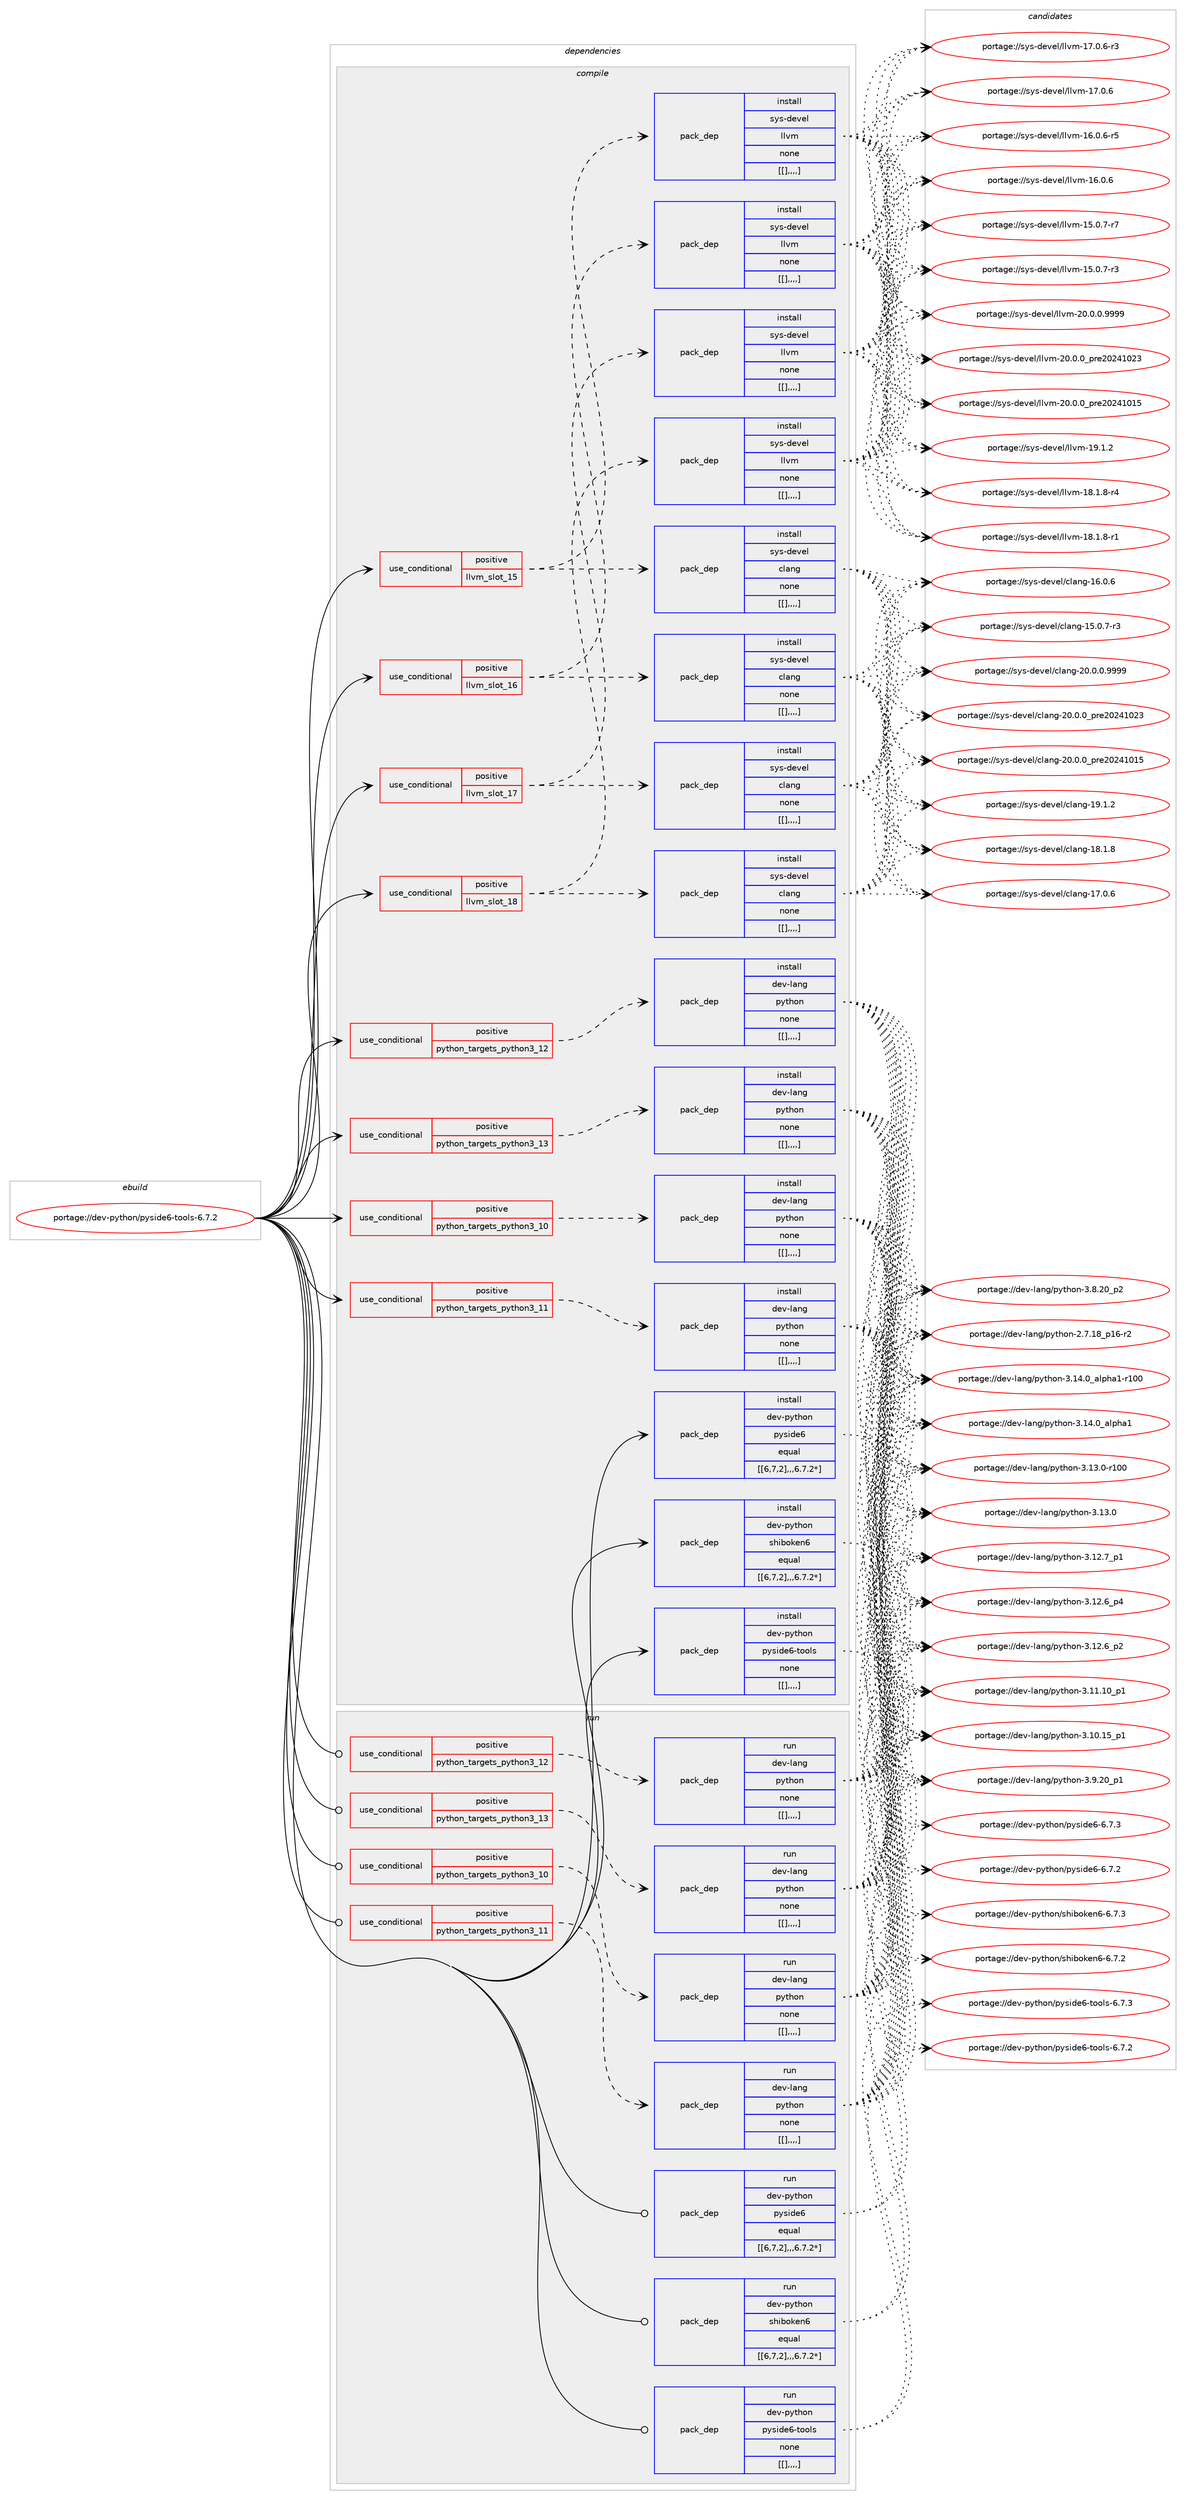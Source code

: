 digraph prolog {

# *************
# Graph options
# *************

newrank=true;
concentrate=true;
compound=true;
graph [rankdir=LR,fontname=Helvetica,fontsize=10,ranksep=1.5];#, ranksep=2.5, nodesep=0.2];
edge  [arrowhead=vee];
node  [fontname=Helvetica,fontsize=10];

# **********
# The ebuild
# **********

subgraph cluster_leftcol {
color=gray;
label=<<i>ebuild</i>>;
id [label="portage://dev-python/pyside6-tools-6.7.2", color=red, width=4, href="../dev-python/pyside6-tools-6.7.2.svg"];
}

# ****************
# The dependencies
# ****************

subgraph cluster_midcol {
color=gray;
label=<<i>dependencies</i>>;
subgraph cluster_compile {
fillcolor="#eeeeee";
style=filled;
label=<<i>compile</i>>;
subgraph cond40218 {
dependency164813 [label=<<TABLE BORDER="0" CELLBORDER="1" CELLSPACING="0" CELLPADDING="4"><TR><TD ROWSPAN="3" CELLPADDING="10">use_conditional</TD></TR><TR><TD>positive</TD></TR><TR><TD>llvm_slot_15</TD></TR></TABLE>>, shape=none, color=red];
subgraph pack123274 {
dependency164817 [label=<<TABLE BORDER="0" CELLBORDER="1" CELLSPACING="0" CELLPADDING="4" WIDTH="220"><TR><TD ROWSPAN="6" CELLPADDING="30">pack_dep</TD></TR><TR><TD WIDTH="110">install</TD></TR><TR><TD>sys-devel</TD></TR><TR><TD>clang</TD></TR><TR><TD>none</TD></TR><TR><TD>[[],,,,]</TD></TR></TABLE>>, shape=none, color=blue];
}
dependency164813:e -> dependency164817:w [weight=20,style="dashed",arrowhead="vee"];
subgraph pack123278 {
dependency164820 [label=<<TABLE BORDER="0" CELLBORDER="1" CELLSPACING="0" CELLPADDING="4" WIDTH="220"><TR><TD ROWSPAN="6" CELLPADDING="30">pack_dep</TD></TR><TR><TD WIDTH="110">install</TD></TR><TR><TD>sys-devel</TD></TR><TR><TD>llvm</TD></TR><TR><TD>none</TD></TR><TR><TD>[[],,,,]</TD></TR></TABLE>>, shape=none, color=blue];
}
dependency164813:e -> dependency164820:w [weight=20,style="dashed",arrowhead="vee"];
}
id:e -> dependency164813:w [weight=20,style="solid",arrowhead="vee"];
subgraph cond40221 {
dependency164844 [label=<<TABLE BORDER="0" CELLBORDER="1" CELLSPACING="0" CELLPADDING="4"><TR><TD ROWSPAN="3" CELLPADDING="10">use_conditional</TD></TR><TR><TD>positive</TD></TR><TR><TD>llvm_slot_16</TD></TR></TABLE>>, shape=none, color=red];
subgraph pack123294 {
dependency164865 [label=<<TABLE BORDER="0" CELLBORDER="1" CELLSPACING="0" CELLPADDING="4" WIDTH="220"><TR><TD ROWSPAN="6" CELLPADDING="30">pack_dep</TD></TR><TR><TD WIDTH="110">install</TD></TR><TR><TD>sys-devel</TD></TR><TR><TD>clang</TD></TR><TR><TD>none</TD></TR><TR><TD>[[],,,,]</TD></TR></TABLE>>, shape=none, color=blue];
}
dependency164844:e -> dependency164865:w [weight=20,style="dashed",arrowhead="vee"];
subgraph pack123347 {
dependency164974 [label=<<TABLE BORDER="0" CELLBORDER="1" CELLSPACING="0" CELLPADDING="4" WIDTH="220"><TR><TD ROWSPAN="6" CELLPADDING="30">pack_dep</TD></TR><TR><TD WIDTH="110">install</TD></TR><TR><TD>sys-devel</TD></TR><TR><TD>llvm</TD></TR><TR><TD>none</TD></TR><TR><TD>[[],,,,]</TD></TR></TABLE>>, shape=none, color=blue];
}
dependency164844:e -> dependency164974:w [weight=20,style="dashed",arrowhead="vee"];
}
id:e -> dependency164844:w [weight=20,style="solid",arrowhead="vee"];
subgraph cond40292 {
dependency165034 [label=<<TABLE BORDER="0" CELLBORDER="1" CELLSPACING="0" CELLPADDING="4"><TR><TD ROWSPAN="3" CELLPADDING="10">use_conditional</TD></TR><TR><TD>positive</TD></TR><TR><TD>llvm_slot_17</TD></TR></TABLE>>, shape=none, color=red];
subgraph pack123404 {
dependency165038 [label=<<TABLE BORDER="0" CELLBORDER="1" CELLSPACING="0" CELLPADDING="4" WIDTH="220"><TR><TD ROWSPAN="6" CELLPADDING="30">pack_dep</TD></TR><TR><TD WIDTH="110">install</TD></TR><TR><TD>sys-devel</TD></TR><TR><TD>clang</TD></TR><TR><TD>none</TD></TR><TR><TD>[[],,,,]</TD></TR></TABLE>>, shape=none, color=blue];
}
dependency165034:e -> dependency165038:w [weight=20,style="dashed",arrowhead="vee"];
subgraph pack123408 {
dependency165041 [label=<<TABLE BORDER="0" CELLBORDER="1" CELLSPACING="0" CELLPADDING="4" WIDTH="220"><TR><TD ROWSPAN="6" CELLPADDING="30">pack_dep</TD></TR><TR><TD WIDTH="110">install</TD></TR><TR><TD>sys-devel</TD></TR><TR><TD>llvm</TD></TR><TR><TD>none</TD></TR><TR><TD>[[],,,,]</TD></TR></TABLE>>, shape=none, color=blue];
}
dependency165034:e -> dependency165041:w [weight=20,style="dashed",arrowhead="vee"];
}
id:e -> dependency165034:w [weight=20,style="solid",arrowhead="vee"];
subgraph cond40306 {
dependency165101 [label=<<TABLE BORDER="0" CELLBORDER="1" CELLSPACING="0" CELLPADDING="4"><TR><TD ROWSPAN="3" CELLPADDING="10">use_conditional</TD></TR><TR><TD>positive</TD></TR><TR><TD>llvm_slot_18</TD></TR></TABLE>>, shape=none, color=red];
subgraph pack123476 {
dependency165170 [label=<<TABLE BORDER="0" CELLBORDER="1" CELLSPACING="0" CELLPADDING="4" WIDTH="220"><TR><TD ROWSPAN="6" CELLPADDING="30">pack_dep</TD></TR><TR><TD WIDTH="110">install</TD></TR><TR><TD>sys-devel</TD></TR><TR><TD>clang</TD></TR><TR><TD>none</TD></TR><TR><TD>[[],,,,]</TD></TR></TABLE>>, shape=none, color=blue];
}
dependency165101:e -> dependency165170:w [weight=20,style="dashed",arrowhead="vee"];
subgraph pack123484 {
dependency165201 [label=<<TABLE BORDER="0" CELLBORDER="1" CELLSPACING="0" CELLPADDING="4" WIDTH="220"><TR><TD ROWSPAN="6" CELLPADDING="30">pack_dep</TD></TR><TR><TD WIDTH="110">install</TD></TR><TR><TD>sys-devel</TD></TR><TR><TD>llvm</TD></TR><TR><TD>none</TD></TR><TR><TD>[[],,,,]</TD></TR></TABLE>>, shape=none, color=blue];
}
dependency165101:e -> dependency165201:w [weight=20,style="dashed",arrowhead="vee"];
}
id:e -> dependency165101:w [weight=20,style="solid",arrowhead="vee"];
subgraph cond40375 {
dependency165205 [label=<<TABLE BORDER="0" CELLBORDER="1" CELLSPACING="0" CELLPADDING="4"><TR><TD ROWSPAN="3" CELLPADDING="10">use_conditional</TD></TR><TR><TD>positive</TD></TR><TR><TD>python_targets_python3_10</TD></TR></TABLE>>, shape=none, color=red];
subgraph pack123504 {
dependency165210 [label=<<TABLE BORDER="0" CELLBORDER="1" CELLSPACING="0" CELLPADDING="4" WIDTH="220"><TR><TD ROWSPAN="6" CELLPADDING="30">pack_dep</TD></TR><TR><TD WIDTH="110">install</TD></TR><TR><TD>dev-lang</TD></TR><TR><TD>python</TD></TR><TR><TD>none</TD></TR><TR><TD>[[],,,,]</TD></TR></TABLE>>, shape=none, color=blue];
}
dependency165205:e -> dependency165210:w [weight=20,style="dashed",arrowhead="vee"];
}
id:e -> dependency165205:w [weight=20,style="solid",arrowhead="vee"];
subgraph cond40378 {
dependency165218 [label=<<TABLE BORDER="0" CELLBORDER="1" CELLSPACING="0" CELLPADDING="4"><TR><TD ROWSPAN="3" CELLPADDING="10">use_conditional</TD></TR><TR><TD>positive</TD></TR><TR><TD>python_targets_python3_11</TD></TR></TABLE>>, shape=none, color=red];
subgraph pack123530 {
dependency165261 [label=<<TABLE BORDER="0" CELLBORDER="1" CELLSPACING="0" CELLPADDING="4" WIDTH="220"><TR><TD ROWSPAN="6" CELLPADDING="30">pack_dep</TD></TR><TR><TD WIDTH="110">install</TD></TR><TR><TD>dev-lang</TD></TR><TR><TD>python</TD></TR><TR><TD>none</TD></TR><TR><TD>[[],,,,]</TD></TR></TABLE>>, shape=none, color=blue];
}
dependency165218:e -> dependency165261:w [weight=20,style="dashed",arrowhead="vee"];
}
id:e -> dependency165218:w [weight=20,style="solid",arrowhead="vee"];
subgraph cond40397 {
dependency165323 [label=<<TABLE BORDER="0" CELLBORDER="1" CELLSPACING="0" CELLPADDING="4"><TR><TD ROWSPAN="3" CELLPADDING="10">use_conditional</TD></TR><TR><TD>positive</TD></TR><TR><TD>python_targets_python3_12</TD></TR></TABLE>>, shape=none, color=red];
subgraph pack123590 {
dependency165363 [label=<<TABLE BORDER="0" CELLBORDER="1" CELLSPACING="0" CELLPADDING="4" WIDTH="220"><TR><TD ROWSPAN="6" CELLPADDING="30">pack_dep</TD></TR><TR><TD WIDTH="110">install</TD></TR><TR><TD>dev-lang</TD></TR><TR><TD>python</TD></TR><TR><TD>none</TD></TR><TR><TD>[[],,,,]</TD></TR></TABLE>>, shape=none, color=blue];
}
dependency165323:e -> dependency165363:w [weight=20,style="dashed",arrowhead="vee"];
}
id:e -> dependency165323:w [weight=20,style="solid",arrowhead="vee"];
subgraph cond40449 {
dependency165398 [label=<<TABLE BORDER="0" CELLBORDER="1" CELLSPACING="0" CELLPADDING="4"><TR><TD ROWSPAN="3" CELLPADDING="10">use_conditional</TD></TR><TR><TD>positive</TD></TR><TR><TD>python_targets_python3_13</TD></TR></TABLE>>, shape=none, color=red];
subgraph pack123634 {
dependency165433 [label=<<TABLE BORDER="0" CELLBORDER="1" CELLSPACING="0" CELLPADDING="4" WIDTH="220"><TR><TD ROWSPAN="6" CELLPADDING="30">pack_dep</TD></TR><TR><TD WIDTH="110">install</TD></TR><TR><TD>dev-lang</TD></TR><TR><TD>python</TD></TR><TR><TD>none</TD></TR><TR><TD>[[],,,,]</TD></TR></TABLE>>, shape=none, color=blue];
}
dependency165398:e -> dependency165433:w [weight=20,style="dashed",arrowhead="vee"];
}
id:e -> dependency165398:w [weight=20,style="solid",arrowhead="vee"];
subgraph pack123644 {
dependency165437 [label=<<TABLE BORDER="0" CELLBORDER="1" CELLSPACING="0" CELLPADDING="4" WIDTH="220"><TR><TD ROWSPAN="6" CELLPADDING="30">pack_dep</TD></TR><TR><TD WIDTH="110">install</TD></TR><TR><TD>dev-python</TD></TR><TR><TD>pyside6</TD></TR><TR><TD>equal</TD></TR><TR><TD>[[6,7,2],,,6.7.2*]</TD></TR></TABLE>>, shape=none, color=blue];
}
id:e -> dependency165437:w [weight=20,style="solid",arrowhead="vee"];
subgraph pack123676 {
dependency165490 [label=<<TABLE BORDER="0" CELLBORDER="1" CELLSPACING="0" CELLPADDING="4" WIDTH="220"><TR><TD ROWSPAN="6" CELLPADDING="30">pack_dep</TD></TR><TR><TD WIDTH="110">install</TD></TR><TR><TD>dev-python</TD></TR><TR><TD>shiboken6</TD></TR><TR><TD>equal</TD></TR><TR><TD>[[6,7,2],,,6.7.2*]</TD></TR></TABLE>>, shape=none, color=blue];
}
id:e -> dependency165490:w [weight=20,style="solid",arrowhead="vee"];
subgraph pack123698 {
dependency165590 [label=<<TABLE BORDER="0" CELLBORDER="1" CELLSPACING="0" CELLPADDING="4" WIDTH="220"><TR><TD ROWSPAN="6" CELLPADDING="30">pack_dep</TD></TR><TR><TD WIDTH="110">install</TD></TR><TR><TD>dev-python</TD></TR><TR><TD>pyside6-tools</TD></TR><TR><TD>none</TD></TR><TR><TD>[[],,,,]</TD></TR></TABLE>>, shape=none, color=blue];
}
id:e -> dependency165590:w [weight=20,style="solid",arrowhead="vee"];
}
subgraph cluster_compileandrun {
fillcolor="#eeeeee";
style=filled;
label=<<i>compile and run</i>>;
}
subgraph cluster_run {
fillcolor="#eeeeee";
style=filled;
label=<<i>run</i>>;
subgraph cond40574 {
dependency165744 [label=<<TABLE BORDER="0" CELLBORDER="1" CELLSPACING="0" CELLPADDING="4"><TR><TD ROWSPAN="3" CELLPADDING="10">use_conditional</TD></TR><TR><TD>positive</TD></TR><TR><TD>python_targets_python3_10</TD></TR></TABLE>>, shape=none, color=red];
subgraph pack123827 {
dependency165748 [label=<<TABLE BORDER="0" CELLBORDER="1" CELLSPACING="0" CELLPADDING="4" WIDTH="220"><TR><TD ROWSPAN="6" CELLPADDING="30">pack_dep</TD></TR><TR><TD WIDTH="110">run</TD></TR><TR><TD>dev-lang</TD></TR><TR><TD>python</TD></TR><TR><TD>none</TD></TR><TR><TD>[[],,,,]</TD></TR></TABLE>>, shape=none, color=blue];
}
dependency165744:e -> dependency165748:w [weight=20,style="dashed",arrowhead="vee"];
}
id:e -> dependency165744:w [weight=20,style="solid",arrowhead="odot"];
subgraph cond40600 {
dependency165776 [label=<<TABLE BORDER="0" CELLBORDER="1" CELLSPACING="0" CELLPADDING="4"><TR><TD ROWSPAN="3" CELLPADDING="10">use_conditional</TD></TR><TR><TD>positive</TD></TR><TR><TD>python_targets_python3_11</TD></TR></TABLE>>, shape=none, color=red];
subgraph pack123852 {
dependency165790 [label=<<TABLE BORDER="0" CELLBORDER="1" CELLSPACING="0" CELLPADDING="4" WIDTH="220"><TR><TD ROWSPAN="6" CELLPADDING="30">pack_dep</TD></TR><TR><TD WIDTH="110">run</TD></TR><TR><TD>dev-lang</TD></TR><TR><TD>python</TD></TR><TR><TD>none</TD></TR><TR><TD>[[],,,,]</TD></TR></TABLE>>, shape=none, color=blue];
}
dependency165776:e -> dependency165790:w [weight=20,style="dashed",arrowhead="vee"];
}
id:e -> dependency165776:w [weight=20,style="solid",arrowhead="odot"];
subgraph cond40615 {
dependency165814 [label=<<TABLE BORDER="0" CELLBORDER="1" CELLSPACING="0" CELLPADDING="4"><TR><TD ROWSPAN="3" CELLPADDING="10">use_conditional</TD></TR><TR><TD>positive</TD></TR><TR><TD>python_targets_python3_12</TD></TR></TABLE>>, shape=none, color=red];
subgraph pack123884 {
dependency165830 [label=<<TABLE BORDER="0" CELLBORDER="1" CELLSPACING="0" CELLPADDING="4" WIDTH="220"><TR><TD ROWSPAN="6" CELLPADDING="30">pack_dep</TD></TR><TR><TD WIDTH="110">run</TD></TR><TR><TD>dev-lang</TD></TR><TR><TD>python</TD></TR><TR><TD>none</TD></TR><TR><TD>[[],,,,]</TD></TR></TABLE>>, shape=none, color=blue];
}
dependency165814:e -> dependency165830:w [weight=20,style="dashed",arrowhead="vee"];
}
id:e -> dependency165814:w [weight=20,style="solid",arrowhead="odot"];
subgraph cond40628 {
dependency165882 [label=<<TABLE BORDER="0" CELLBORDER="1" CELLSPACING="0" CELLPADDING="4"><TR><TD ROWSPAN="3" CELLPADDING="10">use_conditional</TD></TR><TR><TD>positive</TD></TR><TR><TD>python_targets_python3_13</TD></TR></TABLE>>, shape=none, color=red];
subgraph pack123912 {
dependency165885 [label=<<TABLE BORDER="0" CELLBORDER="1" CELLSPACING="0" CELLPADDING="4" WIDTH="220"><TR><TD ROWSPAN="6" CELLPADDING="30">pack_dep</TD></TR><TR><TD WIDTH="110">run</TD></TR><TR><TD>dev-lang</TD></TR><TR><TD>python</TD></TR><TR><TD>none</TD></TR><TR><TD>[[],,,,]</TD></TR></TABLE>>, shape=none, color=blue];
}
dependency165882:e -> dependency165885:w [weight=20,style="dashed",arrowhead="vee"];
}
id:e -> dependency165882:w [weight=20,style="solid",arrowhead="odot"];
subgraph pack123937 {
dependency165946 [label=<<TABLE BORDER="0" CELLBORDER="1" CELLSPACING="0" CELLPADDING="4" WIDTH="220"><TR><TD ROWSPAN="6" CELLPADDING="30">pack_dep</TD></TR><TR><TD WIDTH="110">run</TD></TR><TR><TD>dev-python</TD></TR><TR><TD>pyside6</TD></TR><TR><TD>equal</TD></TR><TR><TD>[[6,7,2],,,6.7.2*]</TD></TR></TABLE>>, shape=none, color=blue];
}
id:e -> dependency165946:w [weight=20,style="solid",arrowhead="odot"];
subgraph pack123952 {
dependency166005 [label=<<TABLE BORDER="0" CELLBORDER="1" CELLSPACING="0" CELLPADDING="4" WIDTH="220"><TR><TD ROWSPAN="6" CELLPADDING="30">pack_dep</TD></TR><TR><TD WIDTH="110">run</TD></TR><TR><TD>dev-python</TD></TR><TR><TD>shiboken6</TD></TR><TR><TD>equal</TD></TR><TR><TD>[[6,7,2],,,6.7.2*]</TD></TR></TABLE>>, shape=none, color=blue];
}
id:e -> dependency166005:w [weight=20,style="solid",arrowhead="odot"];
subgraph pack124015 {
dependency166043 [label=<<TABLE BORDER="0" CELLBORDER="1" CELLSPACING="0" CELLPADDING="4" WIDTH="220"><TR><TD ROWSPAN="6" CELLPADDING="30">pack_dep</TD></TR><TR><TD WIDTH="110">run</TD></TR><TR><TD>dev-python</TD></TR><TR><TD>pyside6-tools</TD></TR><TR><TD>none</TD></TR><TR><TD>[[],,,,]</TD></TR></TABLE>>, shape=none, color=blue];
}
id:e -> dependency166043:w [weight=20,style="solid",arrowhead="odot"];
}
}

# **************
# The candidates
# **************

subgraph cluster_choices {
rank=same;
color=gray;
label=<<i>candidates</i>>;

subgraph choice123766 {
color=black;
nodesep=1;
choice11512111545100101118101108479910897110103455048464846484657575757 [label="portage://sys-devel/clang-20.0.0.9999", color=red, width=4,href="../sys-devel/clang-20.0.0.9999.svg"];
choice1151211154510010111810110847991089711010345504846484648951121141015048505249485051 [label="portage://sys-devel/clang-20.0.0_pre20241023", color=red, width=4,href="../sys-devel/clang-20.0.0_pre20241023.svg"];
choice1151211154510010111810110847991089711010345504846484648951121141015048505249484953 [label="portage://sys-devel/clang-20.0.0_pre20241015", color=red, width=4,href="../sys-devel/clang-20.0.0_pre20241015.svg"];
choice1151211154510010111810110847991089711010345495746494650 [label="portage://sys-devel/clang-19.1.2", color=red, width=4,href="../sys-devel/clang-19.1.2.svg"];
choice1151211154510010111810110847991089711010345495646494656 [label="portage://sys-devel/clang-18.1.8", color=red, width=4,href="../sys-devel/clang-18.1.8.svg"];
choice1151211154510010111810110847991089711010345495546484654 [label="portage://sys-devel/clang-17.0.6", color=red, width=4,href="../sys-devel/clang-17.0.6.svg"];
choice1151211154510010111810110847991089711010345495446484654 [label="portage://sys-devel/clang-16.0.6", color=red, width=4,href="../sys-devel/clang-16.0.6.svg"];
choice11512111545100101118101108479910897110103454953464846554511451 [label="portage://sys-devel/clang-15.0.7-r3", color=red, width=4,href="../sys-devel/clang-15.0.7-r3.svg"];
dependency164817:e -> choice11512111545100101118101108479910897110103455048464846484657575757:w [style=dotted,weight="100"];
dependency164817:e -> choice1151211154510010111810110847991089711010345504846484648951121141015048505249485051:w [style=dotted,weight="100"];
dependency164817:e -> choice1151211154510010111810110847991089711010345504846484648951121141015048505249484953:w [style=dotted,weight="100"];
dependency164817:e -> choice1151211154510010111810110847991089711010345495746494650:w [style=dotted,weight="100"];
dependency164817:e -> choice1151211154510010111810110847991089711010345495646494656:w [style=dotted,weight="100"];
dependency164817:e -> choice1151211154510010111810110847991089711010345495546484654:w [style=dotted,weight="100"];
dependency164817:e -> choice1151211154510010111810110847991089711010345495446484654:w [style=dotted,weight="100"];
dependency164817:e -> choice11512111545100101118101108479910897110103454953464846554511451:w [style=dotted,weight="100"];
}
subgraph choice123785 {
color=black;
nodesep=1;
choice1151211154510010111810110847108108118109455048464846484657575757 [label="portage://sys-devel/llvm-20.0.0.9999", color=red, width=4,href="../sys-devel/llvm-20.0.0.9999.svg"];
choice115121115451001011181011084710810811810945504846484648951121141015048505249485051 [label="portage://sys-devel/llvm-20.0.0_pre20241023", color=red, width=4,href="../sys-devel/llvm-20.0.0_pre20241023.svg"];
choice115121115451001011181011084710810811810945504846484648951121141015048505249484953 [label="portage://sys-devel/llvm-20.0.0_pre20241015", color=red, width=4,href="../sys-devel/llvm-20.0.0_pre20241015.svg"];
choice115121115451001011181011084710810811810945495746494650 [label="portage://sys-devel/llvm-19.1.2", color=red, width=4,href="../sys-devel/llvm-19.1.2.svg"];
choice1151211154510010111810110847108108118109454956464946564511452 [label="portage://sys-devel/llvm-18.1.8-r4", color=red, width=4,href="../sys-devel/llvm-18.1.8-r4.svg"];
choice1151211154510010111810110847108108118109454956464946564511449 [label="portage://sys-devel/llvm-18.1.8-r1", color=red, width=4,href="../sys-devel/llvm-18.1.8-r1.svg"];
choice1151211154510010111810110847108108118109454955464846544511451 [label="portage://sys-devel/llvm-17.0.6-r3", color=red, width=4,href="../sys-devel/llvm-17.0.6-r3.svg"];
choice115121115451001011181011084710810811810945495546484654 [label="portage://sys-devel/llvm-17.0.6", color=red, width=4,href="../sys-devel/llvm-17.0.6.svg"];
choice1151211154510010111810110847108108118109454954464846544511453 [label="portage://sys-devel/llvm-16.0.6-r5", color=red, width=4,href="../sys-devel/llvm-16.0.6-r5.svg"];
choice115121115451001011181011084710810811810945495446484654 [label="portage://sys-devel/llvm-16.0.6", color=red, width=4,href="../sys-devel/llvm-16.0.6.svg"];
choice1151211154510010111810110847108108118109454953464846554511455 [label="portage://sys-devel/llvm-15.0.7-r7", color=red, width=4,href="../sys-devel/llvm-15.0.7-r7.svg"];
choice1151211154510010111810110847108108118109454953464846554511451 [label="portage://sys-devel/llvm-15.0.7-r3", color=red, width=4,href="../sys-devel/llvm-15.0.7-r3.svg"];
dependency164820:e -> choice1151211154510010111810110847108108118109455048464846484657575757:w [style=dotted,weight="100"];
dependency164820:e -> choice115121115451001011181011084710810811810945504846484648951121141015048505249485051:w [style=dotted,weight="100"];
dependency164820:e -> choice115121115451001011181011084710810811810945504846484648951121141015048505249484953:w [style=dotted,weight="100"];
dependency164820:e -> choice115121115451001011181011084710810811810945495746494650:w [style=dotted,weight="100"];
dependency164820:e -> choice1151211154510010111810110847108108118109454956464946564511452:w [style=dotted,weight="100"];
dependency164820:e -> choice1151211154510010111810110847108108118109454956464946564511449:w [style=dotted,weight="100"];
dependency164820:e -> choice1151211154510010111810110847108108118109454955464846544511451:w [style=dotted,weight="100"];
dependency164820:e -> choice115121115451001011181011084710810811810945495546484654:w [style=dotted,weight="100"];
dependency164820:e -> choice1151211154510010111810110847108108118109454954464846544511453:w [style=dotted,weight="100"];
dependency164820:e -> choice115121115451001011181011084710810811810945495446484654:w [style=dotted,weight="100"];
dependency164820:e -> choice1151211154510010111810110847108108118109454953464846554511455:w [style=dotted,weight="100"];
dependency164820:e -> choice1151211154510010111810110847108108118109454953464846554511451:w [style=dotted,weight="100"];
}
subgraph choice123816 {
color=black;
nodesep=1;
choice11512111545100101118101108479910897110103455048464846484657575757 [label="portage://sys-devel/clang-20.0.0.9999", color=red, width=4,href="../sys-devel/clang-20.0.0.9999.svg"];
choice1151211154510010111810110847991089711010345504846484648951121141015048505249485051 [label="portage://sys-devel/clang-20.0.0_pre20241023", color=red, width=4,href="../sys-devel/clang-20.0.0_pre20241023.svg"];
choice1151211154510010111810110847991089711010345504846484648951121141015048505249484953 [label="portage://sys-devel/clang-20.0.0_pre20241015", color=red, width=4,href="../sys-devel/clang-20.0.0_pre20241015.svg"];
choice1151211154510010111810110847991089711010345495746494650 [label="portage://sys-devel/clang-19.1.2", color=red, width=4,href="../sys-devel/clang-19.1.2.svg"];
choice1151211154510010111810110847991089711010345495646494656 [label="portage://sys-devel/clang-18.1.8", color=red, width=4,href="../sys-devel/clang-18.1.8.svg"];
choice1151211154510010111810110847991089711010345495546484654 [label="portage://sys-devel/clang-17.0.6", color=red, width=4,href="../sys-devel/clang-17.0.6.svg"];
choice1151211154510010111810110847991089711010345495446484654 [label="portage://sys-devel/clang-16.0.6", color=red, width=4,href="../sys-devel/clang-16.0.6.svg"];
choice11512111545100101118101108479910897110103454953464846554511451 [label="portage://sys-devel/clang-15.0.7-r3", color=red, width=4,href="../sys-devel/clang-15.0.7-r3.svg"];
dependency164865:e -> choice11512111545100101118101108479910897110103455048464846484657575757:w [style=dotted,weight="100"];
dependency164865:e -> choice1151211154510010111810110847991089711010345504846484648951121141015048505249485051:w [style=dotted,weight="100"];
dependency164865:e -> choice1151211154510010111810110847991089711010345504846484648951121141015048505249484953:w [style=dotted,weight="100"];
dependency164865:e -> choice1151211154510010111810110847991089711010345495746494650:w [style=dotted,weight="100"];
dependency164865:e -> choice1151211154510010111810110847991089711010345495646494656:w [style=dotted,weight="100"];
dependency164865:e -> choice1151211154510010111810110847991089711010345495546484654:w [style=dotted,weight="100"];
dependency164865:e -> choice1151211154510010111810110847991089711010345495446484654:w [style=dotted,weight="100"];
dependency164865:e -> choice11512111545100101118101108479910897110103454953464846554511451:w [style=dotted,weight="100"];
}
subgraph choice123842 {
color=black;
nodesep=1;
choice1151211154510010111810110847108108118109455048464846484657575757 [label="portage://sys-devel/llvm-20.0.0.9999", color=red, width=4,href="../sys-devel/llvm-20.0.0.9999.svg"];
choice115121115451001011181011084710810811810945504846484648951121141015048505249485051 [label="portage://sys-devel/llvm-20.0.0_pre20241023", color=red, width=4,href="../sys-devel/llvm-20.0.0_pre20241023.svg"];
choice115121115451001011181011084710810811810945504846484648951121141015048505249484953 [label="portage://sys-devel/llvm-20.0.0_pre20241015", color=red, width=4,href="../sys-devel/llvm-20.0.0_pre20241015.svg"];
choice115121115451001011181011084710810811810945495746494650 [label="portage://sys-devel/llvm-19.1.2", color=red, width=4,href="../sys-devel/llvm-19.1.2.svg"];
choice1151211154510010111810110847108108118109454956464946564511452 [label="portage://sys-devel/llvm-18.1.8-r4", color=red, width=4,href="../sys-devel/llvm-18.1.8-r4.svg"];
choice1151211154510010111810110847108108118109454956464946564511449 [label="portage://sys-devel/llvm-18.1.8-r1", color=red, width=4,href="../sys-devel/llvm-18.1.8-r1.svg"];
choice1151211154510010111810110847108108118109454955464846544511451 [label="portage://sys-devel/llvm-17.0.6-r3", color=red, width=4,href="../sys-devel/llvm-17.0.6-r3.svg"];
choice115121115451001011181011084710810811810945495546484654 [label="portage://sys-devel/llvm-17.0.6", color=red, width=4,href="../sys-devel/llvm-17.0.6.svg"];
choice1151211154510010111810110847108108118109454954464846544511453 [label="portage://sys-devel/llvm-16.0.6-r5", color=red, width=4,href="../sys-devel/llvm-16.0.6-r5.svg"];
choice115121115451001011181011084710810811810945495446484654 [label="portage://sys-devel/llvm-16.0.6", color=red, width=4,href="../sys-devel/llvm-16.0.6.svg"];
choice1151211154510010111810110847108108118109454953464846554511455 [label="portage://sys-devel/llvm-15.0.7-r7", color=red, width=4,href="../sys-devel/llvm-15.0.7-r7.svg"];
choice1151211154510010111810110847108108118109454953464846554511451 [label="portage://sys-devel/llvm-15.0.7-r3", color=red, width=4,href="../sys-devel/llvm-15.0.7-r3.svg"];
dependency164974:e -> choice1151211154510010111810110847108108118109455048464846484657575757:w [style=dotted,weight="100"];
dependency164974:e -> choice115121115451001011181011084710810811810945504846484648951121141015048505249485051:w [style=dotted,weight="100"];
dependency164974:e -> choice115121115451001011181011084710810811810945504846484648951121141015048505249484953:w [style=dotted,weight="100"];
dependency164974:e -> choice115121115451001011181011084710810811810945495746494650:w [style=dotted,weight="100"];
dependency164974:e -> choice1151211154510010111810110847108108118109454956464946564511452:w [style=dotted,weight="100"];
dependency164974:e -> choice1151211154510010111810110847108108118109454956464946564511449:w [style=dotted,weight="100"];
dependency164974:e -> choice1151211154510010111810110847108108118109454955464846544511451:w [style=dotted,weight="100"];
dependency164974:e -> choice115121115451001011181011084710810811810945495546484654:w [style=dotted,weight="100"];
dependency164974:e -> choice1151211154510010111810110847108108118109454954464846544511453:w [style=dotted,weight="100"];
dependency164974:e -> choice115121115451001011181011084710810811810945495446484654:w [style=dotted,weight="100"];
dependency164974:e -> choice1151211154510010111810110847108108118109454953464846554511455:w [style=dotted,weight="100"];
dependency164974:e -> choice1151211154510010111810110847108108118109454953464846554511451:w [style=dotted,weight="100"];
}
subgraph choice123845 {
color=black;
nodesep=1;
choice11512111545100101118101108479910897110103455048464846484657575757 [label="portage://sys-devel/clang-20.0.0.9999", color=red, width=4,href="../sys-devel/clang-20.0.0.9999.svg"];
choice1151211154510010111810110847991089711010345504846484648951121141015048505249485051 [label="portage://sys-devel/clang-20.0.0_pre20241023", color=red, width=4,href="../sys-devel/clang-20.0.0_pre20241023.svg"];
choice1151211154510010111810110847991089711010345504846484648951121141015048505249484953 [label="portage://sys-devel/clang-20.0.0_pre20241015", color=red, width=4,href="../sys-devel/clang-20.0.0_pre20241015.svg"];
choice1151211154510010111810110847991089711010345495746494650 [label="portage://sys-devel/clang-19.1.2", color=red, width=4,href="../sys-devel/clang-19.1.2.svg"];
choice1151211154510010111810110847991089711010345495646494656 [label="portage://sys-devel/clang-18.1.8", color=red, width=4,href="../sys-devel/clang-18.1.8.svg"];
choice1151211154510010111810110847991089711010345495546484654 [label="portage://sys-devel/clang-17.0.6", color=red, width=4,href="../sys-devel/clang-17.0.6.svg"];
choice1151211154510010111810110847991089711010345495446484654 [label="portage://sys-devel/clang-16.0.6", color=red, width=4,href="../sys-devel/clang-16.0.6.svg"];
choice11512111545100101118101108479910897110103454953464846554511451 [label="portage://sys-devel/clang-15.0.7-r3", color=red, width=4,href="../sys-devel/clang-15.0.7-r3.svg"];
dependency165038:e -> choice11512111545100101118101108479910897110103455048464846484657575757:w [style=dotted,weight="100"];
dependency165038:e -> choice1151211154510010111810110847991089711010345504846484648951121141015048505249485051:w [style=dotted,weight="100"];
dependency165038:e -> choice1151211154510010111810110847991089711010345504846484648951121141015048505249484953:w [style=dotted,weight="100"];
dependency165038:e -> choice1151211154510010111810110847991089711010345495746494650:w [style=dotted,weight="100"];
dependency165038:e -> choice1151211154510010111810110847991089711010345495646494656:w [style=dotted,weight="100"];
dependency165038:e -> choice1151211154510010111810110847991089711010345495546484654:w [style=dotted,weight="100"];
dependency165038:e -> choice1151211154510010111810110847991089711010345495446484654:w [style=dotted,weight="100"];
dependency165038:e -> choice11512111545100101118101108479910897110103454953464846554511451:w [style=dotted,weight="100"];
}
subgraph choice123864 {
color=black;
nodesep=1;
choice1151211154510010111810110847108108118109455048464846484657575757 [label="portage://sys-devel/llvm-20.0.0.9999", color=red, width=4,href="../sys-devel/llvm-20.0.0.9999.svg"];
choice115121115451001011181011084710810811810945504846484648951121141015048505249485051 [label="portage://sys-devel/llvm-20.0.0_pre20241023", color=red, width=4,href="../sys-devel/llvm-20.0.0_pre20241023.svg"];
choice115121115451001011181011084710810811810945504846484648951121141015048505249484953 [label="portage://sys-devel/llvm-20.0.0_pre20241015", color=red, width=4,href="../sys-devel/llvm-20.0.0_pre20241015.svg"];
choice115121115451001011181011084710810811810945495746494650 [label="portage://sys-devel/llvm-19.1.2", color=red, width=4,href="../sys-devel/llvm-19.1.2.svg"];
choice1151211154510010111810110847108108118109454956464946564511452 [label="portage://sys-devel/llvm-18.1.8-r4", color=red, width=4,href="../sys-devel/llvm-18.1.8-r4.svg"];
choice1151211154510010111810110847108108118109454956464946564511449 [label="portage://sys-devel/llvm-18.1.8-r1", color=red, width=4,href="../sys-devel/llvm-18.1.8-r1.svg"];
choice1151211154510010111810110847108108118109454955464846544511451 [label="portage://sys-devel/llvm-17.0.6-r3", color=red, width=4,href="../sys-devel/llvm-17.0.6-r3.svg"];
choice115121115451001011181011084710810811810945495546484654 [label="portage://sys-devel/llvm-17.0.6", color=red, width=4,href="../sys-devel/llvm-17.0.6.svg"];
choice1151211154510010111810110847108108118109454954464846544511453 [label="portage://sys-devel/llvm-16.0.6-r5", color=red, width=4,href="../sys-devel/llvm-16.0.6-r5.svg"];
choice115121115451001011181011084710810811810945495446484654 [label="portage://sys-devel/llvm-16.0.6", color=red, width=4,href="../sys-devel/llvm-16.0.6.svg"];
choice1151211154510010111810110847108108118109454953464846554511455 [label="portage://sys-devel/llvm-15.0.7-r7", color=red, width=4,href="../sys-devel/llvm-15.0.7-r7.svg"];
choice1151211154510010111810110847108108118109454953464846554511451 [label="portage://sys-devel/llvm-15.0.7-r3", color=red, width=4,href="../sys-devel/llvm-15.0.7-r3.svg"];
dependency165041:e -> choice1151211154510010111810110847108108118109455048464846484657575757:w [style=dotted,weight="100"];
dependency165041:e -> choice115121115451001011181011084710810811810945504846484648951121141015048505249485051:w [style=dotted,weight="100"];
dependency165041:e -> choice115121115451001011181011084710810811810945504846484648951121141015048505249484953:w [style=dotted,weight="100"];
dependency165041:e -> choice115121115451001011181011084710810811810945495746494650:w [style=dotted,weight="100"];
dependency165041:e -> choice1151211154510010111810110847108108118109454956464946564511452:w [style=dotted,weight="100"];
dependency165041:e -> choice1151211154510010111810110847108108118109454956464946564511449:w [style=dotted,weight="100"];
dependency165041:e -> choice1151211154510010111810110847108108118109454955464846544511451:w [style=dotted,weight="100"];
dependency165041:e -> choice115121115451001011181011084710810811810945495546484654:w [style=dotted,weight="100"];
dependency165041:e -> choice1151211154510010111810110847108108118109454954464846544511453:w [style=dotted,weight="100"];
dependency165041:e -> choice115121115451001011181011084710810811810945495446484654:w [style=dotted,weight="100"];
dependency165041:e -> choice1151211154510010111810110847108108118109454953464846554511455:w [style=dotted,weight="100"];
dependency165041:e -> choice1151211154510010111810110847108108118109454953464846554511451:w [style=dotted,weight="100"];
}
subgraph choice123870 {
color=black;
nodesep=1;
choice11512111545100101118101108479910897110103455048464846484657575757 [label="portage://sys-devel/clang-20.0.0.9999", color=red, width=4,href="../sys-devel/clang-20.0.0.9999.svg"];
choice1151211154510010111810110847991089711010345504846484648951121141015048505249485051 [label="portage://sys-devel/clang-20.0.0_pre20241023", color=red, width=4,href="../sys-devel/clang-20.0.0_pre20241023.svg"];
choice1151211154510010111810110847991089711010345504846484648951121141015048505249484953 [label="portage://sys-devel/clang-20.0.0_pre20241015", color=red, width=4,href="../sys-devel/clang-20.0.0_pre20241015.svg"];
choice1151211154510010111810110847991089711010345495746494650 [label="portage://sys-devel/clang-19.1.2", color=red, width=4,href="../sys-devel/clang-19.1.2.svg"];
choice1151211154510010111810110847991089711010345495646494656 [label="portage://sys-devel/clang-18.1.8", color=red, width=4,href="../sys-devel/clang-18.1.8.svg"];
choice1151211154510010111810110847991089711010345495546484654 [label="portage://sys-devel/clang-17.0.6", color=red, width=4,href="../sys-devel/clang-17.0.6.svg"];
choice1151211154510010111810110847991089711010345495446484654 [label="portage://sys-devel/clang-16.0.6", color=red, width=4,href="../sys-devel/clang-16.0.6.svg"];
choice11512111545100101118101108479910897110103454953464846554511451 [label="portage://sys-devel/clang-15.0.7-r3", color=red, width=4,href="../sys-devel/clang-15.0.7-r3.svg"];
dependency165170:e -> choice11512111545100101118101108479910897110103455048464846484657575757:w [style=dotted,weight="100"];
dependency165170:e -> choice1151211154510010111810110847991089711010345504846484648951121141015048505249485051:w [style=dotted,weight="100"];
dependency165170:e -> choice1151211154510010111810110847991089711010345504846484648951121141015048505249484953:w [style=dotted,weight="100"];
dependency165170:e -> choice1151211154510010111810110847991089711010345495746494650:w [style=dotted,weight="100"];
dependency165170:e -> choice1151211154510010111810110847991089711010345495646494656:w [style=dotted,weight="100"];
dependency165170:e -> choice1151211154510010111810110847991089711010345495546484654:w [style=dotted,weight="100"];
dependency165170:e -> choice1151211154510010111810110847991089711010345495446484654:w [style=dotted,weight="100"];
dependency165170:e -> choice11512111545100101118101108479910897110103454953464846554511451:w [style=dotted,weight="100"];
}
subgraph choice123872 {
color=black;
nodesep=1;
choice1151211154510010111810110847108108118109455048464846484657575757 [label="portage://sys-devel/llvm-20.0.0.9999", color=red, width=4,href="../sys-devel/llvm-20.0.0.9999.svg"];
choice115121115451001011181011084710810811810945504846484648951121141015048505249485051 [label="portage://sys-devel/llvm-20.0.0_pre20241023", color=red, width=4,href="../sys-devel/llvm-20.0.0_pre20241023.svg"];
choice115121115451001011181011084710810811810945504846484648951121141015048505249484953 [label="portage://sys-devel/llvm-20.0.0_pre20241015", color=red, width=4,href="../sys-devel/llvm-20.0.0_pre20241015.svg"];
choice115121115451001011181011084710810811810945495746494650 [label="portage://sys-devel/llvm-19.1.2", color=red, width=4,href="../sys-devel/llvm-19.1.2.svg"];
choice1151211154510010111810110847108108118109454956464946564511452 [label="portage://sys-devel/llvm-18.1.8-r4", color=red, width=4,href="../sys-devel/llvm-18.1.8-r4.svg"];
choice1151211154510010111810110847108108118109454956464946564511449 [label="portage://sys-devel/llvm-18.1.8-r1", color=red, width=4,href="../sys-devel/llvm-18.1.8-r1.svg"];
choice1151211154510010111810110847108108118109454955464846544511451 [label="portage://sys-devel/llvm-17.0.6-r3", color=red, width=4,href="../sys-devel/llvm-17.0.6-r3.svg"];
choice115121115451001011181011084710810811810945495546484654 [label="portage://sys-devel/llvm-17.0.6", color=red, width=4,href="../sys-devel/llvm-17.0.6.svg"];
choice1151211154510010111810110847108108118109454954464846544511453 [label="portage://sys-devel/llvm-16.0.6-r5", color=red, width=4,href="../sys-devel/llvm-16.0.6-r5.svg"];
choice115121115451001011181011084710810811810945495446484654 [label="portage://sys-devel/llvm-16.0.6", color=red, width=4,href="../sys-devel/llvm-16.0.6.svg"];
choice1151211154510010111810110847108108118109454953464846554511455 [label="portage://sys-devel/llvm-15.0.7-r7", color=red, width=4,href="../sys-devel/llvm-15.0.7-r7.svg"];
choice1151211154510010111810110847108108118109454953464846554511451 [label="portage://sys-devel/llvm-15.0.7-r3", color=red, width=4,href="../sys-devel/llvm-15.0.7-r3.svg"];
dependency165201:e -> choice1151211154510010111810110847108108118109455048464846484657575757:w [style=dotted,weight="100"];
dependency165201:e -> choice115121115451001011181011084710810811810945504846484648951121141015048505249485051:w [style=dotted,weight="100"];
dependency165201:e -> choice115121115451001011181011084710810811810945504846484648951121141015048505249484953:w [style=dotted,weight="100"];
dependency165201:e -> choice115121115451001011181011084710810811810945495746494650:w [style=dotted,weight="100"];
dependency165201:e -> choice1151211154510010111810110847108108118109454956464946564511452:w [style=dotted,weight="100"];
dependency165201:e -> choice1151211154510010111810110847108108118109454956464946564511449:w [style=dotted,weight="100"];
dependency165201:e -> choice1151211154510010111810110847108108118109454955464846544511451:w [style=dotted,weight="100"];
dependency165201:e -> choice115121115451001011181011084710810811810945495546484654:w [style=dotted,weight="100"];
dependency165201:e -> choice1151211154510010111810110847108108118109454954464846544511453:w [style=dotted,weight="100"];
dependency165201:e -> choice115121115451001011181011084710810811810945495446484654:w [style=dotted,weight="100"];
dependency165201:e -> choice1151211154510010111810110847108108118109454953464846554511455:w [style=dotted,weight="100"];
dependency165201:e -> choice1151211154510010111810110847108108118109454953464846554511451:w [style=dotted,weight="100"];
}
subgraph choice123877 {
color=black;
nodesep=1;
choice100101118451089711010347112121116104111110455146495246489597108112104974945114494848 [label="portage://dev-lang/python-3.14.0_alpha1-r100", color=red, width=4,href="../dev-lang/python-3.14.0_alpha1-r100.svg"];
choice1001011184510897110103471121211161041111104551464952464895971081121049749 [label="portage://dev-lang/python-3.14.0_alpha1", color=red, width=4,href="../dev-lang/python-3.14.0_alpha1.svg"];
choice1001011184510897110103471121211161041111104551464951464845114494848 [label="portage://dev-lang/python-3.13.0-r100", color=red, width=4,href="../dev-lang/python-3.13.0-r100.svg"];
choice10010111845108971101034711212111610411111045514649514648 [label="portage://dev-lang/python-3.13.0", color=red, width=4,href="../dev-lang/python-3.13.0.svg"];
choice100101118451089711010347112121116104111110455146495046559511249 [label="portage://dev-lang/python-3.12.7_p1", color=red, width=4,href="../dev-lang/python-3.12.7_p1.svg"];
choice100101118451089711010347112121116104111110455146495046549511252 [label="portage://dev-lang/python-3.12.6_p4", color=red, width=4,href="../dev-lang/python-3.12.6_p4.svg"];
choice100101118451089711010347112121116104111110455146495046549511250 [label="portage://dev-lang/python-3.12.6_p2", color=red, width=4,href="../dev-lang/python-3.12.6_p2.svg"];
choice10010111845108971101034711212111610411111045514649494649489511249 [label="portage://dev-lang/python-3.11.10_p1", color=red, width=4,href="../dev-lang/python-3.11.10_p1.svg"];
choice10010111845108971101034711212111610411111045514649484649539511249 [label="portage://dev-lang/python-3.10.15_p1", color=red, width=4,href="../dev-lang/python-3.10.15_p1.svg"];
choice100101118451089711010347112121116104111110455146574650489511249 [label="portage://dev-lang/python-3.9.20_p1", color=red, width=4,href="../dev-lang/python-3.9.20_p1.svg"];
choice100101118451089711010347112121116104111110455146564650489511250 [label="portage://dev-lang/python-3.8.20_p2", color=red, width=4,href="../dev-lang/python-3.8.20_p2.svg"];
choice100101118451089711010347112121116104111110455046554649569511249544511450 [label="portage://dev-lang/python-2.7.18_p16-r2", color=red, width=4,href="../dev-lang/python-2.7.18_p16-r2.svg"];
dependency165210:e -> choice100101118451089711010347112121116104111110455146495246489597108112104974945114494848:w [style=dotted,weight="100"];
dependency165210:e -> choice1001011184510897110103471121211161041111104551464952464895971081121049749:w [style=dotted,weight="100"];
dependency165210:e -> choice1001011184510897110103471121211161041111104551464951464845114494848:w [style=dotted,weight="100"];
dependency165210:e -> choice10010111845108971101034711212111610411111045514649514648:w [style=dotted,weight="100"];
dependency165210:e -> choice100101118451089711010347112121116104111110455146495046559511249:w [style=dotted,weight="100"];
dependency165210:e -> choice100101118451089711010347112121116104111110455146495046549511252:w [style=dotted,weight="100"];
dependency165210:e -> choice100101118451089711010347112121116104111110455146495046549511250:w [style=dotted,weight="100"];
dependency165210:e -> choice10010111845108971101034711212111610411111045514649494649489511249:w [style=dotted,weight="100"];
dependency165210:e -> choice10010111845108971101034711212111610411111045514649484649539511249:w [style=dotted,weight="100"];
dependency165210:e -> choice100101118451089711010347112121116104111110455146574650489511249:w [style=dotted,weight="100"];
dependency165210:e -> choice100101118451089711010347112121116104111110455146564650489511250:w [style=dotted,weight="100"];
dependency165210:e -> choice100101118451089711010347112121116104111110455046554649569511249544511450:w [style=dotted,weight="100"];
}
subgraph choice123896 {
color=black;
nodesep=1;
choice100101118451089711010347112121116104111110455146495246489597108112104974945114494848 [label="portage://dev-lang/python-3.14.0_alpha1-r100", color=red, width=4,href="../dev-lang/python-3.14.0_alpha1-r100.svg"];
choice1001011184510897110103471121211161041111104551464952464895971081121049749 [label="portage://dev-lang/python-3.14.0_alpha1", color=red, width=4,href="../dev-lang/python-3.14.0_alpha1.svg"];
choice1001011184510897110103471121211161041111104551464951464845114494848 [label="portage://dev-lang/python-3.13.0-r100", color=red, width=4,href="../dev-lang/python-3.13.0-r100.svg"];
choice10010111845108971101034711212111610411111045514649514648 [label="portage://dev-lang/python-3.13.0", color=red, width=4,href="../dev-lang/python-3.13.0.svg"];
choice100101118451089711010347112121116104111110455146495046559511249 [label="portage://dev-lang/python-3.12.7_p1", color=red, width=4,href="../dev-lang/python-3.12.7_p1.svg"];
choice100101118451089711010347112121116104111110455146495046549511252 [label="portage://dev-lang/python-3.12.6_p4", color=red, width=4,href="../dev-lang/python-3.12.6_p4.svg"];
choice100101118451089711010347112121116104111110455146495046549511250 [label="portage://dev-lang/python-3.12.6_p2", color=red, width=4,href="../dev-lang/python-3.12.6_p2.svg"];
choice10010111845108971101034711212111610411111045514649494649489511249 [label="portage://dev-lang/python-3.11.10_p1", color=red, width=4,href="../dev-lang/python-3.11.10_p1.svg"];
choice10010111845108971101034711212111610411111045514649484649539511249 [label="portage://dev-lang/python-3.10.15_p1", color=red, width=4,href="../dev-lang/python-3.10.15_p1.svg"];
choice100101118451089711010347112121116104111110455146574650489511249 [label="portage://dev-lang/python-3.9.20_p1", color=red, width=4,href="../dev-lang/python-3.9.20_p1.svg"];
choice100101118451089711010347112121116104111110455146564650489511250 [label="portage://dev-lang/python-3.8.20_p2", color=red, width=4,href="../dev-lang/python-3.8.20_p2.svg"];
choice100101118451089711010347112121116104111110455046554649569511249544511450 [label="portage://dev-lang/python-2.7.18_p16-r2", color=red, width=4,href="../dev-lang/python-2.7.18_p16-r2.svg"];
dependency165261:e -> choice100101118451089711010347112121116104111110455146495246489597108112104974945114494848:w [style=dotted,weight="100"];
dependency165261:e -> choice1001011184510897110103471121211161041111104551464952464895971081121049749:w [style=dotted,weight="100"];
dependency165261:e -> choice1001011184510897110103471121211161041111104551464951464845114494848:w [style=dotted,weight="100"];
dependency165261:e -> choice10010111845108971101034711212111610411111045514649514648:w [style=dotted,weight="100"];
dependency165261:e -> choice100101118451089711010347112121116104111110455146495046559511249:w [style=dotted,weight="100"];
dependency165261:e -> choice100101118451089711010347112121116104111110455146495046549511252:w [style=dotted,weight="100"];
dependency165261:e -> choice100101118451089711010347112121116104111110455146495046549511250:w [style=dotted,weight="100"];
dependency165261:e -> choice10010111845108971101034711212111610411111045514649494649489511249:w [style=dotted,weight="100"];
dependency165261:e -> choice10010111845108971101034711212111610411111045514649484649539511249:w [style=dotted,weight="100"];
dependency165261:e -> choice100101118451089711010347112121116104111110455146574650489511249:w [style=dotted,weight="100"];
dependency165261:e -> choice100101118451089711010347112121116104111110455146564650489511250:w [style=dotted,weight="100"];
dependency165261:e -> choice100101118451089711010347112121116104111110455046554649569511249544511450:w [style=dotted,weight="100"];
}
subgraph choice123907 {
color=black;
nodesep=1;
choice100101118451089711010347112121116104111110455146495246489597108112104974945114494848 [label="portage://dev-lang/python-3.14.0_alpha1-r100", color=red, width=4,href="../dev-lang/python-3.14.0_alpha1-r100.svg"];
choice1001011184510897110103471121211161041111104551464952464895971081121049749 [label="portage://dev-lang/python-3.14.0_alpha1", color=red, width=4,href="../dev-lang/python-3.14.0_alpha1.svg"];
choice1001011184510897110103471121211161041111104551464951464845114494848 [label="portage://dev-lang/python-3.13.0-r100", color=red, width=4,href="../dev-lang/python-3.13.0-r100.svg"];
choice10010111845108971101034711212111610411111045514649514648 [label="portage://dev-lang/python-3.13.0", color=red, width=4,href="../dev-lang/python-3.13.0.svg"];
choice100101118451089711010347112121116104111110455146495046559511249 [label="portage://dev-lang/python-3.12.7_p1", color=red, width=4,href="../dev-lang/python-3.12.7_p1.svg"];
choice100101118451089711010347112121116104111110455146495046549511252 [label="portage://dev-lang/python-3.12.6_p4", color=red, width=4,href="../dev-lang/python-3.12.6_p4.svg"];
choice100101118451089711010347112121116104111110455146495046549511250 [label="portage://dev-lang/python-3.12.6_p2", color=red, width=4,href="../dev-lang/python-3.12.6_p2.svg"];
choice10010111845108971101034711212111610411111045514649494649489511249 [label="portage://dev-lang/python-3.11.10_p1", color=red, width=4,href="../dev-lang/python-3.11.10_p1.svg"];
choice10010111845108971101034711212111610411111045514649484649539511249 [label="portage://dev-lang/python-3.10.15_p1", color=red, width=4,href="../dev-lang/python-3.10.15_p1.svg"];
choice100101118451089711010347112121116104111110455146574650489511249 [label="portage://dev-lang/python-3.9.20_p1", color=red, width=4,href="../dev-lang/python-3.9.20_p1.svg"];
choice100101118451089711010347112121116104111110455146564650489511250 [label="portage://dev-lang/python-3.8.20_p2", color=red, width=4,href="../dev-lang/python-3.8.20_p2.svg"];
choice100101118451089711010347112121116104111110455046554649569511249544511450 [label="portage://dev-lang/python-2.7.18_p16-r2", color=red, width=4,href="../dev-lang/python-2.7.18_p16-r2.svg"];
dependency165363:e -> choice100101118451089711010347112121116104111110455146495246489597108112104974945114494848:w [style=dotted,weight="100"];
dependency165363:e -> choice1001011184510897110103471121211161041111104551464952464895971081121049749:w [style=dotted,weight="100"];
dependency165363:e -> choice1001011184510897110103471121211161041111104551464951464845114494848:w [style=dotted,weight="100"];
dependency165363:e -> choice10010111845108971101034711212111610411111045514649514648:w [style=dotted,weight="100"];
dependency165363:e -> choice100101118451089711010347112121116104111110455146495046559511249:w [style=dotted,weight="100"];
dependency165363:e -> choice100101118451089711010347112121116104111110455146495046549511252:w [style=dotted,weight="100"];
dependency165363:e -> choice100101118451089711010347112121116104111110455146495046549511250:w [style=dotted,weight="100"];
dependency165363:e -> choice10010111845108971101034711212111610411111045514649494649489511249:w [style=dotted,weight="100"];
dependency165363:e -> choice10010111845108971101034711212111610411111045514649484649539511249:w [style=dotted,weight="100"];
dependency165363:e -> choice100101118451089711010347112121116104111110455146574650489511249:w [style=dotted,weight="100"];
dependency165363:e -> choice100101118451089711010347112121116104111110455146564650489511250:w [style=dotted,weight="100"];
dependency165363:e -> choice100101118451089711010347112121116104111110455046554649569511249544511450:w [style=dotted,weight="100"];
}
subgraph choice123914 {
color=black;
nodesep=1;
choice100101118451089711010347112121116104111110455146495246489597108112104974945114494848 [label="portage://dev-lang/python-3.14.0_alpha1-r100", color=red, width=4,href="../dev-lang/python-3.14.0_alpha1-r100.svg"];
choice1001011184510897110103471121211161041111104551464952464895971081121049749 [label="portage://dev-lang/python-3.14.0_alpha1", color=red, width=4,href="../dev-lang/python-3.14.0_alpha1.svg"];
choice1001011184510897110103471121211161041111104551464951464845114494848 [label="portage://dev-lang/python-3.13.0-r100", color=red, width=4,href="../dev-lang/python-3.13.0-r100.svg"];
choice10010111845108971101034711212111610411111045514649514648 [label="portage://dev-lang/python-3.13.0", color=red, width=4,href="../dev-lang/python-3.13.0.svg"];
choice100101118451089711010347112121116104111110455146495046559511249 [label="portage://dev-lang/python-3.12.7_p1", color=red, width=4,href="../dev-lang/python-3.12.7_p1.svg"];
choice100101118451089711010347112121116104111110455146495046549511252 [label="portage://dev-lang/python-3.12.6_p4", color=red, width=4,href="../dev-lang/python-3.12.6_p4.svg"];
choice100101118451089711010347112121116104111110455146495046549511250 [label="portage://dev-lang/python-3.12.6_p2", color=red, width=4,href="../dev-lang/python-3.12.6_p2.svg"];
choice10010111845108971101034711212111610411111045514649494649489511249 [label="portage://dev-lang/python-3.11.10_p1", color=red, width=4,href="../dev-lang/python-3.11.10_p1.svg"];
choice10010111845108971101034711212111610411111045514649484649539511249 [label="portage://dev-lang/python-3.10.15_p1", color=red, width=4,href="../dev-lang/python-3.10.15_p1.svg"];
choice100101118451089711010347112121116104111110455146574650489511249 [label="portage://dev-lang/python-3.9.20_p1", color=red, width=4,href="../dev-lang/python-3.9.20_p1.svg"];
choice100101118451089711010347112121116104111110455146564650489511250 [label="portage://dev-lang/python-3.8.20_p2", color=red, width=4,href="../dev-lang/python-3.8.20_p2.svg"];
choice100101118451089711010347112121116104111110455046554649569511249544511450 [label="portage://dev-lang/python-2.7.18_p16-r2", color=red, width=4,href="../dev-lang/python-2.7.18_p16-r2.svg"];
dependency165433:e -> choice100101118451089711010347112121116104111110455146495246489597108112104974945114494848:w [style=dotted,weight="100"];
dependency165433:e -> choice1001011184510897110103471121211161041111104551464952464895971081121049749:w [style=dotted,weight="100"];
dependency165433:e -> choice1001011184510897110103471121211161041111104551464951464845114494848:w [style=dotted,weight="100"];
dependency165433:e -> choice10010111845108971101034711212111610411111045514649514648:w [style=dotted,weight="100"];
dependency165433:e -> choice100101118451089711010347112121116104111110455146495046559511249:w [style=dotted,weight="100"];
dependency165433:e -> choice100101118451089711010347112121116104111110455146495046549511252:w [style=dotted,weight="100"];
dependency165433:e -> choice100101118451089711010347112121116104111110455146495046549511250:w [style=dotted,weight="100"];
dependency165433:e -> choice10010111845108971101034711212111610411111045514649494649489511249:w [style=dotted,weight="100"];
dependency165433:e -> choice10010111845108971101034711212111610411111045514649484649539511249:w [style=dotted,weight="100"];
dependency165433:e -> choice100101118451089711010347112121116104111110455146574650489511249:w [style=dotted,weight="100"];
dependency165433:e -> choice100101118451089711010347112121116104111110455146564650489511250:w [style=dotted,weight="100"];
dependency165433:e -> choice100101118451089711010347112121116104111110455046554649569511249544511450:w [style=dotted,weight="100"];
}
subgraph choice123918 {
color=black;
nodesep=1;
choice100101118451121211161041111104711212111510510010154455446554651 [label="portage://dev-python/pyside6-6.7.3", color=red, width=4,href="../dev-python/pyside6-6.7.3.svg"];
choice100101118451121211161041111104711212111510510010154455446554650 [label="portage://dev-python/pyside6-6.7.2", color=red, width=4,href="../dev-python/pyside6-6.7.2.svg"];
dependency165437:e -> choice100101118451121211161041111104711212111510510010154455446554651:w [style=dotted,weight="100"];
dependency165437:e -> choice100101118451121211161041111104711212111510510010154455446554650:w [style=dotted,weight="100"];
}
subgraph choice123921 {
color=black;
nodesep=1;
choice10010111845112121116104111110471151041059811110710111054455446554651 [label="portage://dev-python/shiboken6-6.7.3", color=red, width=4,href="../dev-python/shiboken6-6.7.3.svg"];
choice10010111845112121116104111110471151041059811110710111054455446554650 [label="portage://dev-python/shiboken6-6.7.2", color=red, width=4,href="../dev-python/shiboken6-6.7.2.svg"];
dependency165490:e -> choice10010111845112121116104111110471151041059811110710111054455446554651:w [style=dotted,weight="100"];
dependency165490:e -> choice10010111845112121116104111110471151041059811110710111054455446554650:w [style=dotted,weight="100"];
}
subgraph choice123929 {
color=black;
nodesep=1;
choice10010111845112121116104111110471121211151051001015445116111111108115455446554651 [label="portage://dev-python/pyside6-tools-6.7.3", color=red, width=4,href="../dev-python/pyside6-tools-6.7.3.svg"];
choice10010111845112121116104111110471121211151051001015445116111111108115455446554650 [label="portage://dev-python/pyside6-tools-6.7.2", color=red, width=4,href="../dev-python/pyside6-tools-6.7.2.svg"];
dependency165590:e -> choice10010111845112121116104111110471121211151051001015445116111111108115455446554651:w [style=dotted,weight="100"];
dependency165590:e -> choice10010111845112121116104111110471121211151051001015445116111111108115455446554650:w [style=dotted,weight="100"];
}
subgraph choice123938 {
color=black;
nodesep=1;
choice100101118451089711010347112121116104111110455146495246489597108112104974945114494848 [label="portage://dev-lang/python-3.14.0_alpha1-r100", color=red, width=4,href="../dev-lang/python-3.14.0_alpha1-r100.svg"];
choice1001011184510897110103471121211161041111104551464952464895971081121049749 [label="portage://dev-lang/python-3.14.0_alpha1", color=red, width=4,href="../dev-lang/python-3.14.0_alpha1.svg"];
choice1001011184510897110103471121211161041111104551464951464845114494848 [label="portage://dev-lang/python-3.13.0-r100", color=red, width=4,href="../dev-lang/python-3.13.0-r100.svg"];
choice10010111845108971101034711212111610411111045514649514648 [label="portage://dev-lang/python-3.13.0", color=red, width=4,href="../dev-lang/python-3.13.0.svg"];
choice100101118451089711010347112121116104111110455146495046559511249 [label="portage://dev-lang/python-3.12.7_p1", color=red, width=4,href="../dev-lang/python-3.12.7_p1.svg"];
choice100101118451089711010347112121116104111110455146495046549511252 [label="portage://dev-lang/python-3.12.6_p4", color=red, width=4,href="../dev-lang/python-3.12.6_p4.svg"];
choice100101118451089711010347112121116104111110455146495046549511250 [label="portage://dev-lang/python-3.12.6_p2", color=red, width=4,href="../dev-lang/python-3.12.6_p2.svg"];
choice10010111845108971101034711212111610411111045514649494649489511249 [label="portage://dev-lang/python-3.11.10_p1", color=red, width=4,href="../dev-lang/python-3.11.10_p1.svg"];
choice10010111845108971101034711212111610411111045514649484649539511249 [label="portage://dev-lang/python-3.10.15_p1", color=red, width=4,href="../dev-lang/python-3.10.15_p1.svg"];
choice100101118451089711010347112121116104111110455146574650489511249 [label="portage://dev-lang/python-3.9.20_p1", color=red, width=4,href="../dev-lang/python-3.9.20_p1.svg"];
choice100101118451089711010347112121116104111110455146564650489511250 [label="portage://dev-lang/python-3.8.20_p2", color=red, width=4,href="../dev-lang/python-3.8.20_p2.svg"];
choice100101118451089711010347112121116104111110455046554649569511249544511450 [label="portage://dev-lang/python-2.7.18_p16-r2", color=red, width=4,href="../dev-lang/python-2.7.18_p16-r2.svg"];
dependency165748:e -> choice100101118451089711010347112121116104111110455146495246489597108112104974945114494848:w [style=dotted,weight="100"];
dependency165748:e -> choice1001011184510897110103471121211161041111104551464952464895971081121049749:w [style=dotted,weight="100"];
dependency165748:e -> choice1001011184510897110103471121211161041111104551464951464845114494848:w [style=dotted,weight="100"];
dependency165748:e -> choice10010111845108971101034711212111610411111045514649514648:w [style=dotted,weight="100"];
dependency165748:e -> choice100101118451089711010347112121116104111110455146495046559511249:w [style=dotted,weight="100"];
dependency165748:e -> choice100101118451089711010347112121116104111110455146495046549511252:w [style=dotted,weight="100"];
dependency165748:e -> choice100101118451089711010347112121116104111110455146495046549511250:w [style=dotted,weight="100"];
dependency165748:e -> choice10010111845108971101034711212111610411111045514649494649489511249:w [style=dotted,weight="100"];
dependency165748:e -> choice10010111845108971101034711212111610411111045514649484649539511249:w [style=dotted,weight="100"];
dependency165748:e -> choice100101118451089711010347112121116104111110455146574650489511249:w [style=dotted,weight="100"];
dependency165748:e -> choice100101118451089711010347112121116104111110455146564650489511250:w [style=dotted,weight="100"];
dependency165748:e -> choice100101118451089711010347112121116104111110455046554649569511249544511450:w [style=dotted,weight="100"];
}
subgraph choice123955 {
color=black;
nodesep=1;
choice100101118451089711010347112121116104111110455146495246489597108112104974945114494848 [label="portage://dev-lang/python-3.14.0_alpha1-r100", color=red, width=4,href="../dev-lang/python-3.14.0_alpha1-r100.svg"];
choice1001011184510897110103471121211161041111104551464952464895971081121049749 [label="portage://dev-lang/python-3.14.0_alpha1", color=red, width=4,href="../dev-lang/python-3.14.0_alpha1.svg"];
choice1001011184510897110103471121211161041111104551464951464845114494848 [label="portage://dev-lang/python-3.13.0-r100", color=red, width=4,href="../dev-lang/python-3.13.0-r100.svg"];
choice10010111845108971101034711212111610411111045514649514648 [label="portage://dev-lang/python-3.13.0", color=red, width=4,href="../dev-lang/python-3.13.0.svg"];
choice100101118451089711010347112121116104111110455146495046559511249 [label="portage://dev-lang/python-3.12.7_p1", color=red, width=4,href="../dev-lang/python-3.12.7_p1.svg"];
choice100101118451089711010347112121116104111110455146495046549511252 [label="portage://dev-lang/python-3.12.6_p4", color=red, width=4,href="../dev-lang/python-3.12.6_p4.svg"];
choice100101118451089711010347112121116104111110455146495046549511250 [label="portage://dev-lang/python-3.12.6_p2", color=red, width=4,href="../dev-lang/python-3.12.6_p2.svg"];
choice10010111845108971101034711212111610411111045514649494649489511249 [label="portage://dev-lang/python-3.11.10_p1", color=red, width=4,href="../dev-lang/python-3.11.10_p1.svg"];
choice10010111845108971101034711212111610411111045514649484649539511249 [label="portage://dev-lang/python-3.10.15_p1", color=red, width=4,href="../dev-lang/python-3.10.15_p1.svg"];
choice100101118451089711010347112121116104111110455146574650489511249 [label="portage://dev-lang/python-3.9.20_p1", color=red, width=4,href="../dev-lang/python-3.9.20_p1.svg"];
choice100101118451089711010347112121116104111110455146564650489511250 [label="portage://dev-lang/python-3.8.20_p2", color=red, width=4,href="../dev-lang/python-3.8.20_p2.svg"];
choice100101118451089711010347112121116104111110455046554649569511249544511450 [label="portage://dev-lang/python-2.7.18_p16-r2", color=red, width=4,href="../dev-lang/python-2.7.18_p16-r2.svg"];
dependency165790:e -> choice100101118451089711010347112121116104111110455146495246489597108112104974945114494848:w [style=dotted,weight="100"];
dependency165790:e -> choice1001011184510897110103471121211161041111104551464952464895971081121049749:w [style=dotted,weight="100"];
dependency165790:e -> choice1001011184510897110103471121211161041111104551464951464845114494848:w [style=dotted,weight="100"];
dependency165790:e -> choice10010111845108971101034711212111610411111045514649514648:w [style=dotted,weight="100"];
dependency165790:e -> choice100101118451089711010347112121116104111110455146495046559511249:w [style=dotted,weight="100"];
dependency165790:e -> choice100101118451089711010347112121116104111110455146495046549511252:w [style=dotted,weight="100"];
dependency165790:e -> choice100101118451089711010347112121116104111110455146495046549511250:w [style=dotted,weight="100"];
dependency165790:e -> choice10010111845108971101034711212111610411111045514649494649489511249:w [style=dotted,weight="100"];
dependency165790:e -> choice10010111845108971101034711212111610411111045514649484649539511249:w [style=dotted,weight="100"];
dependency165790:e -> choice100101118451089711010347112121116104111110455146574650489511249:w [style=dotted,weight="100"];
dependency165790:e -> choice100101118451089711010347112121116104111110455146564650489511250:w [style=dotted,weight="100"];
dependency165790:e -> choice100101118451089711010347112121116104111110455046554649569511249544511450:w [style=dotted,weight="100"];
}
subgraph choice123963 {
color=black;
nodesep=1;
choice100101118451089711010347112121116104111110455146495246489597108112104974945114494848 [label="portage://dev-lang/python-3.14.0_alpha1-r100", color=red, width=4,href="../dev-lang/python-3.14.0_alpha1-r100.svg"];
choice1001011184510897110103471121211161041111104551464952464895971081121049749 [label="portage://dev-lang/python-3.14.0_alpha1", color=red, width=4,href="../dev-lang/python-3.14.0_alpha1.svg"];
choice1001011184510897110103471121211161041111104551464951464845114494848 [label="portage://dev-lang/python-3.13.0-r100", color=red, width=4,href="../dev-lang/python-3.13.0-r100.svg"];
choice10010111845108971101034711212111610411111045514649514648 [label="portage://dev-lang/python-3.13.0", color=red, width=4,href="../dev-lang/python-3.13.0.svg"];
choice100101118451089711010347112121116104111110455146495046559511249 [label="portage://dev-lang/python-3.12.7_p1", color=red, width=4,href="../dev-lang/python-3.12.7_p1.svg"];
choice100101118451089711010347112121116104111110455146495046549511252 [label="portage://dev-lang/python-3.12.6_p4", color=red, width=4,href="../dev-lang/python-3.12.6_p4.svg"];
choice100101118451089711010347112121116104111110455146495046549511250 [label="portage://dev-lang/python-3.12.6_p2", color=red, width=4,href="../dev-lang/python-3.12.6_p2.svg"];
choice10010111845108971101034711212111610411111045514649494649489511249 [label="portage://dev-lang/python-3.11.10_p1", color=red, width=4,href="../dev-lang/python-3.11.10_p1.svg"];
choice10010111845108971101034711212111610411111045514649484649539511249 [label="portage://dev-lang/python-3.10.15_p1", color=red, width=4,href="../dev-lang/python-3.10.15_p1.svg"];
choice100101118451089711010347112121116104111110455146574650489511249 [label="portage://dev-lang/python-3.9.20_p1", color=red, width=4,href="../dev-lang/python-3.9.20_p1.svg"];
choice100101118451089711010347112121116104111110455146564650489511250 [label="portage://dev-lang/python-3.8.20_p2", color=red, width=4,href="../dev-lang/python-3.8.20_p2.svg"];
choice100101118451089711010347112121116104111110455046554649569511249544511450 [label="portage://dev-lang/python-2.7.18_p16-r2", color=red, width=4,href="../dev-lang/python-2.7.18_p16-r2.svg"];
dependency165830:e -> choice100101118451089711010347112121116104111110455146495246489597108112104974945114494848:w [style=dotted,weight="100"];
dependency165830:e -> choice1001011184510897110103471121211161041111104551464952464895971081121049749:w [style=dotted,weight="100"];
dependency165830:e -> choice1001011184510897110103471121211161041111104551464951464845114494848:w [style=dotted,weight="100"];
dependency165830:e -> choice10010111845108971101034711212111610411111045514649514648:w [style=dotted,weight="100"];
dependency165830:e -> choice100101118451089711010347112121116104111110455146495046559511249:w [style=dotted,weight="100"];
dependency165830:e -> choice100101118451089711010347112121116104111110455146495046549511252:w [style=dotted,weight="100"];
dependency165830:e -> choice100101118451089711010347112121116104111110455146495046549511250:w [style=dotted,weight="100"];
dependency165830:e -> choice10010111845108971101034711212111610411111045514649494649489511249:w [style=dotted,weight="100"];
dependency165830:e -> choice10010111845108971101034711212111610411111045514649484649539511249:w [style=dotted,weight="100"];
dependency165830:e -> choice100101118451089711010347112121116104111110455146574650489511249:w [style=dotted,weight="100"];
dependency165830:e -> choice100101118451089711010347112121116104111110455146564650489511250:w [style=dotted,weight="100"];
dependency165830:e -> choice100101118451089711010347112121116104111110455046554649569511249544511450:w [style=dotted,weight="100"];
}
subgraph choice123970 {
color=black;
nodesep=1;
choice100101118451089711010347112121116104111110455146495246489597108112104974945114494848 [label="portage://dev-lang/python-3.14.0_alpha1-r100", color=red, width=4,href="../dev-lang/python-3.14.0_alpha1-r100.svg"];
choice1001011184510897110103471121211161041111104551464952464895971081121049749 [label="portage://dev-lang/python-3.14.0_alpha1", color=red, width=4,href="../dev-lang/python-3.14.0_alpha1.svg"];
choice1001011184510897110103471121211161041111104551464951464845114494848 [label="portage://dev-lang/python-3.13.0-r100", color=red, width=4,href="../dev-lang/python-3.13.0-r100.svg"];
choice10010111845108971101034711212111610411111045514649514648 [label="portage://dev-lang/python-3.13.0", color=red, width=4,href="../dev-lang/python-3.13.0.svg"];
choice100101118451089711010347112121116104111110455146495046559511249 [label="portage://dev-lang/python-3.12.7_p1", color=red, width=4,href="../dev-lang/python-3.12.7_p1.svg"];
choice100101118451089711010347112121116104111110455146495046549511252 [label="portage://dev-lang/python-3.12.6_p4", color=red, width=4,href="../dev-lang/python-3.12.6_p4.svg"];
choice100101118451089711010347112121116104111110455146495046549511250 [label="portage://dev-lang/python-3.12.6_p2", color=red, width=4,href="../dev-lang/python-3.12.6_p2.svg"];
choice10010111845108971101034711212111610411111045514649494649489511249 [label="portage://dev-lang/python-3.11.10_p1", color=red, width=4,href="../dev-lang/python-3.11.10_p1.svg"];
choice10010111845108971101034711212111610411111045514649484649539511249 [label="portage://dev-lang/python-3.10.15_p1", color=red, width=4,href="../dev-lang/python-3.10.15_p1.svg"];
choice100101118451089711010347112121116104111110455146574650489511249 [label="portage://dev-lang/python-3.9.20_p1", color=red, width=4,href="../dev-lang/python-3.9.20_p1.svg"];
choice100101118451089711010347112121116104111110455146564650489511250 [label="portage://dev-lang/python-3.8.20_p2", color=red, width=4,href="../dev-lang/python-3.8.20_p2.svg"];
choice100101118451089711010347112121116104111110455046554649569511249544511450 [label="portage://dev-lang/python-2.7.18_p16-r2", color=red, width=4,href="../dev-lang/python-2.7.18_p16-r2.svg"];
dependency165885:e -> choice100101118451089711010347112121116104111110455146495246489597108112104974945114494848:w [style=dotted,weight="100"];
dependency165885:e -> choice1001011184510897110103471121211161041111104551464952464895971081121049749:w [style=dotted,weight="100"];
dependency165885:e -> choice1001011184510897110103471121211161041111104551464951464845114494848:w [style=dotted,weight="100"];
dependency165885:e -> choice10010111845108971101034711212111610411111045514649514648:w [style=dotted,weight="100"];
dependency165885:e -> choice100101118451089711010347112121116104111110455146495046559511249:w [style=dotted,weight="100"];
dependency165885:e -> choice100101118451089711010347112121116104111110455146495046549511252:w [style=dotted,weight="100"];
dependency165885:e -> choice100101118451089711010347112121116104111110455146495046549511250:w [style=dotted,weight="100"];
dependency165885:e -> choice10010111845108971101034711212111610411111045514649494649489511249:w [style=dotted,weight="100"];
dependency165885:e -> choice10010111845108971101034711212111610411111045514649484649539511249:w [style=dotted,weight="100"];
dependency165885:e -> choice100101118451089711010347112121116104111110455146574650489511249:w [style=dotted,weight="100"];
dependency165885:e -> choice100101118451089711010347112121116104111110455146564650489511250:w [style=dotted,weight="100"];
dependency165885:e -> choice100101118451089711010347112121116104111110455046554649569511249544511450:w [style=dotted,weight="100"];
}
subgraph choice123986 {
color=black;
nodesep=1;
choice100101118451121211161041111104711212111510510010154455446554651 [label="portage://dev-python/pyside6-6.7.3", color=red, width=4,href="../dev-python/pyside6-6.7.3.svg"];
choice100101118451121211161041111104711212111510510010154455446554650 [label="portage://dev-python/pyside6-6.7.2", color=red, width=4,href="../dev-python/pyside6-6.7.2.svg"];
dependency165946:e -> choice100101118451121211161041111104711212111510510010154455446554651:w [style=dotted,weight="100"];
dependency165946:e -> choice100101118451121211161041111104711212111510510010154455446554650:w [style=dotted,weight="100"];
}
subgraph choice123998 {
color=black;
nodesep=1;
choice10010111845112121116104111110471151041059811110710111054455446554651 [label="portage://dev-python/shiboken6-6.7.3", color=red, width=4,href="../dev-python/shiboken6-6.7.3.svg"];
choice10010111845112121116104111110471151041059811110710111054455446554650 [label="portage://dev-python/shiboken6-6.7.2", color=red, width=4,href="../dev-python/shiboken6-6.7.2.svg"];
dependency166005:e -> choice10010111845112121116104111110471151041059811110710111054455446554651:w [style=dotted,weight="100"];
dependency166005:e -> choice10010111845112121116104111110471151041059811110710111054455446554650:w [style=dotted,weight="100"];
}
subgraph choice124002 {
color=black;
nodesep=1;
choice10010111845112121116104111110471121211151051001015445116111111108115455446554651 [label="portage://dev-python/pyside6-tools-6.7.3", color=red, width=4,href="../dev-python/pyside6-tools-6.7.3.svg"];
choice10010111845112121116104111110471121211151051001015445116111111108115455446554650 [label="portage://dev-python/pyside6-tools-6.7.2", color=red, width=4,href="../dev-python/pyside6-tools-6.7.2.svg"];
dependency166043:e -> choice10010111845112121116104111110471121211151051001015445116111111108115455446554651:w [style=dotted,weight="100"];
dependency166043:e -> choice10010111845112121116104111110471121211151051001015445116111111108115455446554650:w [style=dotted,weight="100"];
}
}

}
